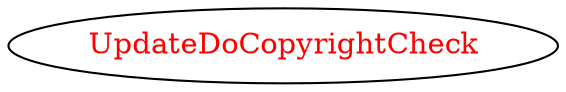 digraph dependencyGraph {
 concentrate=true;
 ranksep="2.0";
 rankdir="LR"; 
 splines="ortho";
"UpdateDoCopyrightCheck" [fontcolor="red"];
}